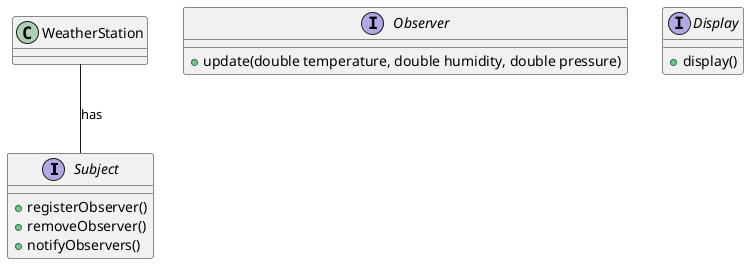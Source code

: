 @startuml

interface Subject {
  + registerObserver()
  + removeObserver()
  + notifyObservers()
}

interface Observer {
  + update(double temperature, double humidity, double pressure)
}

interface Display {
  + display()
}

class WeatherStation {

}

WeatherStation -- Subject : has

@enduml

